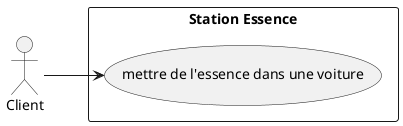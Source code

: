"2. James peut se servir de l'essence pour sa voiture en tant que client. Lorsqu'il agit ainsi, peu importe s'il
possède un autre rôle à un autre moment, il devient un client. On a besoin de modéliser un nouvel acteur,
le client. En PlantUML, on écrirait quelque chose comme ça:"

@startuml Station

left to right direction

actor Client

rectangle "Station Essence" {
    usecase "mettre de l'essence dans une voiture" as UC1
}

Client --> UC1

@enduml